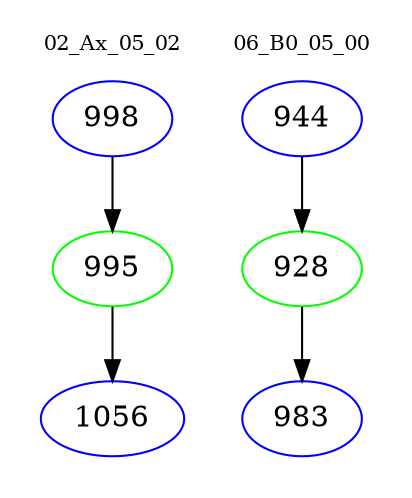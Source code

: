 digraph{
subgraph cluster_0 {
color = white
label = "02_Ax_05_02";
fontsize=10;
T0_998 [label="998", color="blue"]
T0_998 -> T0_995 [color="black"]
T0_995 [label="995", color="green"]
T0_995 -> T0_1056 [color="black"]
T0_1056 [label="1056", color="blue"]
}
subgraph cluster_1 {
color = white
label = "06_B0_05_00";
fontsize=10;
T1_944 [label="944", color="blue"]
T1_944 -> T1_928 [color="black"]
T1_928 [label="928", color="green"]
T1_928 -> T1_983 [color="black"]
T1_983 [label="983", color="blue"]
}
}
